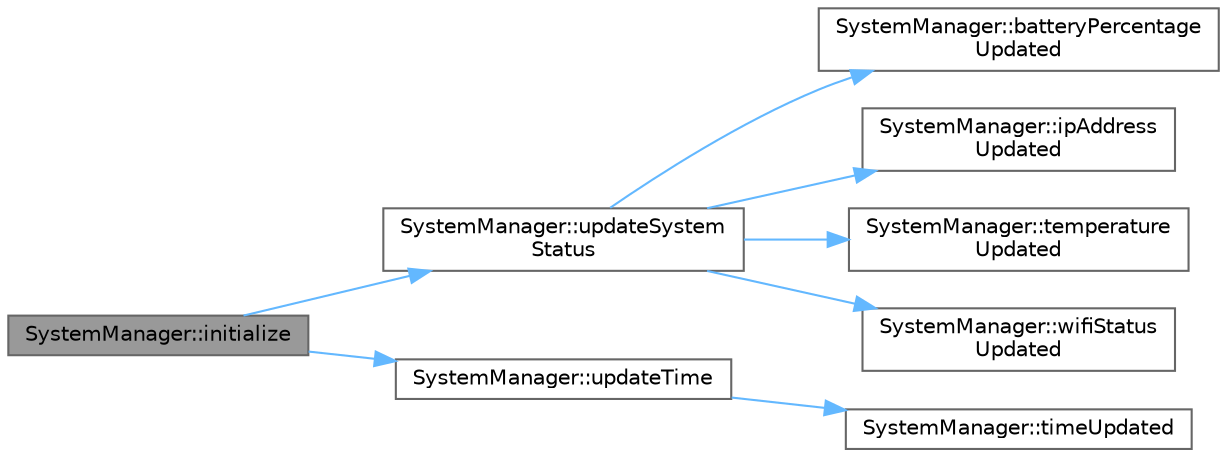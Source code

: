 digraph "SystemManager::initialize"
{
 // LATEX_PDF_SIZE
  bgcolor="transparent";
  edge [fontname=Helvetica,fontsize=10,labelfontname=Helvetica,labelfontsize=10];
  node [fontname=Helvetica,fontsize=10,shape=box,height=0.2,width=0.4];
  rankdir="LR";
  Node1 [id="Node000001",label="SystemManager::initialize",height=0.2,width=0.4,color="gray40", fillcolor="grey60", style="filled", fontcolor="black",tooltip="Initializes the SystemManager object."];
  Node1 -> Node2 [id="edge1_Node000001_Node000002",color="steelblue1",style="solid",tooltip=" "];
  Node2 [id="Node000002",label="SystemManager::updateSystem\lStatus",height=0.2,width=0.4,color="grey40", fillcolor="white", style="filled",URL="$classSystemManager.html#a6bdbe09715355ebf61d36063fb857e78",tooltip="Updates the system status."];
  Node2 -> Node3 [id="edge2_Node000002_Node000003",color="steelblue1",style="solid",tooltip=" "];
  Node3 [id="Node000003",label="SystemManager::batteryPercentage\lUpdated",height=0.2,width=0.4,color="grey40", fillcolor="white", style="filled",URL="$classSystemManager.html#a1d37beeb680ddc03026295dcdf7e4bc3",tooltip=" "];
  Node2 -> Node4 [id="edge3_Node000002_Node000004",color="steelblue1",style="solid",tooltip=" "];
  Node4 [id="Node000004",label="SystemManager::ipAddress\lUpdated",height=0.2,width=0.4,color="grey40", fillcolor="white", style="filled",URL="$classSystemManager.html#a05263f02e8e2e9a2ba441d7f55355193",tooltip=" "];
  Node2 -> Node5 [id="edge4_Node000002_Node000005",color="steelblue1",style="solid",tooltip=" "];
  Node5 [id="Node000005",label="SystemManager::temperature\lUpdated",height=0.2,width=0.4,color="grey40", fillcolor="white", style="filled",URL="$classSystemManager.html#a95c58f09a04fe52196c1c702c1f0afeb",tooltip=" "];
  Node2 -> Node6 [id="edge5_Node000002_Node000006",color="steelblue1",style="solid",tooltip=" "];
  Node6 [id="Node000006",label="SystemManager::wifiStatus\lUpdated",height=0.2,width=0.4,color="grey40", fillcolor="white", style="filled",URL="$classSystemManager.html#a1f612cad69e98840b1e0cff8039273fa",tooltip=" "];
  Node1 -> Node7 [id="edge6_Node000001_Node000007",color="steelblue1",style="solid",tooltip=" "];
  Node7 [id="Node000007",label="SystemManager::updateTime",height=0.2,width=0.4,color="grey40", fillcolor="white", style="filled",URL="$classSystemManager.html#ad78bc11d81e641f8e6a8c24ca5061b9d",tooltip="Updates the current time."];
  Node7 -> Node8 [id="edge7_Node000007_Node000008",color="steelblue1",style="solid",tooltip=" "];
  Node8 [id="Node000008",label="SystemManager::timeUpdated",height=0.2,width=0.4,color="grey40", fillcolor="white", style="filled",URL="$classSystemManager.html#a294f03536732c243e439f29a4bd75bc8",tooltip=" "];
}
